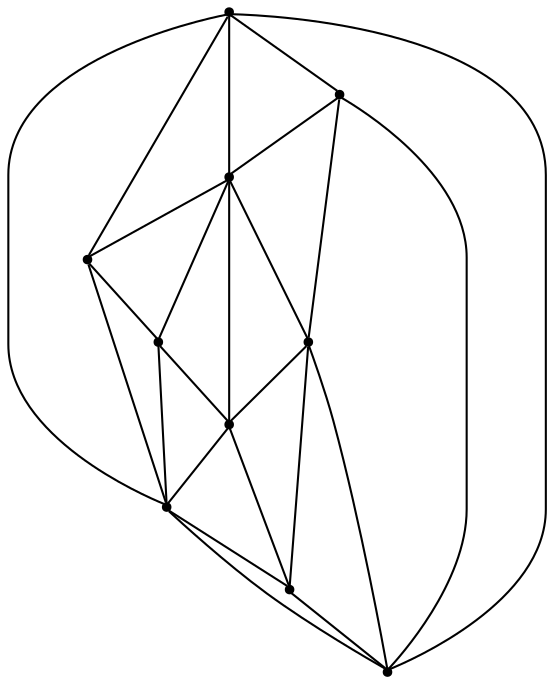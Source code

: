 graph {
  node [shape=point,comment="{\"directed\":false,\"doi\":\"10.1007/978-3-662-45803-7_25\",\"figure\":\"1 (3)\"}"]

  v0 [pos="859.4518828157627,2107.834649048141"]
  v1 [pos="523.70985269219,2107.834649048141"]
  v2 [pos="790.3280850870306,2159.1366407303"]
  v3 [pos="701.4556988413023,2142.035807205315"]
  v4 [pos="711.329468200502,2330.138614820198"]
  v5 [pos="711.329468200502,2261.736044059452"]
  v6 [pos="563.2102029810313,2142.035807205315"]
  v7 [pos="661.9564222101167,2278.836750361238"]
  v8 [pos="691.5808796835059,2398.5368599921767"]
  v9 [pos="671.8301915693164,2124.9352281267275"]

  v0 -- v1 [id="-1",pos="859.4518828157627,2107.834649048141 523.70985269219,2107.834649048141 523.70985269219,2107.834649048141 523.70985269219,2107.834649048141"]
  v1 -- v8 [id="-2",pos="523.70985269219,2107.834649048141 691.5808796835059,2398.5368599921767 691.5808796835059,2398.5368599921767 691.5808796835059,2398.5368599921767"]
  v6 -- v1 [id="-3",pos="563.2102029810313,2142.035807205315 523.70985269219,2107.834649048141 523.70985269219,2107.834649048141 523.70985269219,2107.834649048141"]
  v6 -- v8 [id="-4",pos="563.2102029810313,2142.035807205315 691.5808796835059,2398.5368599921767 691.5808796835059,2398.5368599921767 691.5808796835059,2398.5368599921767"]
  v6 -- v9 [id="-5",pos="563.2102029810313,2142.035807205315 671.8301915693164,2124.9352281267275 671.8301915693164,2124.9352281267275 671.8301915693164,2124.9352281267275"]
  v7 -- v8 [id="-6",pos="661.9564222101167,2278.836750361238 691.5808796835059,2398.5368599921767 691.5808796835059,2398.5368599921767 691.5808796835059,2398.5368599921767"]
  v7 -- v5 [id="-7",pos="661.9564222101167,2278.836750361238 711.329468200502,2261.736044059452 711.329468200502,2261.736044059452 711.329468200502,2261.736044059452"]
  v7 -- v6 [id="-9",pos="661.9564222101167,2278.836750361238 563.2102029810313,2142.035807205315 563.2102029810313,2142.035807205315 563.2102029810313,2142.035807205315"]
  v9 -- v1 [id="-10",pos="671.8301915693164,2124.9352281267275 523.70985269219,2107.834649048141 523.70985269219,2107.834649048141 523.70985269219,2107.834649048141"]
  v9 -- v5 [id="-11",pos="671.8301915693164,2124.9352281267275 711.329468200502,2261.736044059452 711.329468200502,2261.736044059452 711.329468200502,2261.736044059452"]
  v9 -- v0 [id="-12",pos="671.8301915693164,2124.9352281267275 859.4518828157627,2107.834649048141 859.4518828157627,2107.834649048141 859.4518828157627,2107.834649048141"]
  v8 -- v0 [id="-13",pos="691.5808796835059,2398.5368599921767 859.4518828157627,2107.834649048141 859.4518828157627,2107.834649048141 859.4518828157627,2107.834649048141"]
  v3 -- v5 [id="-14",pos="701.4556988413023,2142.035807205315 711.329468200502,2261.736044059452 711.329468200502,2261.736044059452 711.329468200502,2261.736044059452"]
  v3 -- v0 [id="-15",pos="701.4556988413023,2142.035807205315 859.4518828157627,2107.834649048141 859.4518828157627,2107.834649048141 859.4518828157627,2107.834649048141"]
  v3 -- v9 [id="-16",pos="701.4556988413023,2142.035807205315 671.8301915693164,2124.9352281267275 671.8301915693164,2124.9352281267275 671.8301915693164,2124.9352281267275"]
  v4 -- v7 [id="-17",pos="711.329468200502,2330.138614820198 661.9564222101167,2278.836750361238 661.9564222101167,2278.836750361238 661.9564222101167,2278.836750361238"]
  v4 -- v8 [id="-18",pos="711.329468200502,2330.138614820198 691.5808796835059,2398.5368599921767 691.5808796835059,2398.5368599921767 691.5808796835059,2398.5368599921767"]
  v4 -- v0 [id="-19",pos="711.329468200502,2330.138614820198 859.4518828157627,2107.834649048141 859.4518828157627,2107.834649048141 859.4518828157627,2107.834649048141"]
  v5 -- v4 [id="-21",pos="711.329468200502,2261.736044059452 711.329468200502,2330.138614820198 711.329468200502,2330.138614820198 711.329468200502,2330.138614820198"]
  v5 -- v6 [id="-22",pos="711.329468200502,2261.736044059452 563.2102029810313,2142.035807205315 563.2102029810313,2142.035807205315 563.2102029810313,2142.035807205315"]
  v5 -- v2 [id="-23",pos="711.329468200502,2261.736044059452 790.3280850870306,2159.1366407303 790.3280850870306,2159.1366407303 790.3280850870306,2159.1366407303"]
  v2 -- v4 [id="-24",pos="790.3280850870306,2159.1366407303 711.329468200502,2330.138614820198 711.329468200502,2330.138614820198 711.329468200502,2330.138614820198"]
  v2 -- v0 [id="-25",pos="790.3280850870306,2159.1366407303 859.4518828157627,2107.834649048141 859.4518828157627,2107.834649048141 859.4518828157627,2107.834649048141"]
  v2 -- v3 [id="-26",pos="790.3280850870306,2159.1366407303 701.4556988413023,2142.035807205315 701.4556988413023,2142.035807205315 701.4556988413023,2142.035807205315"]
}